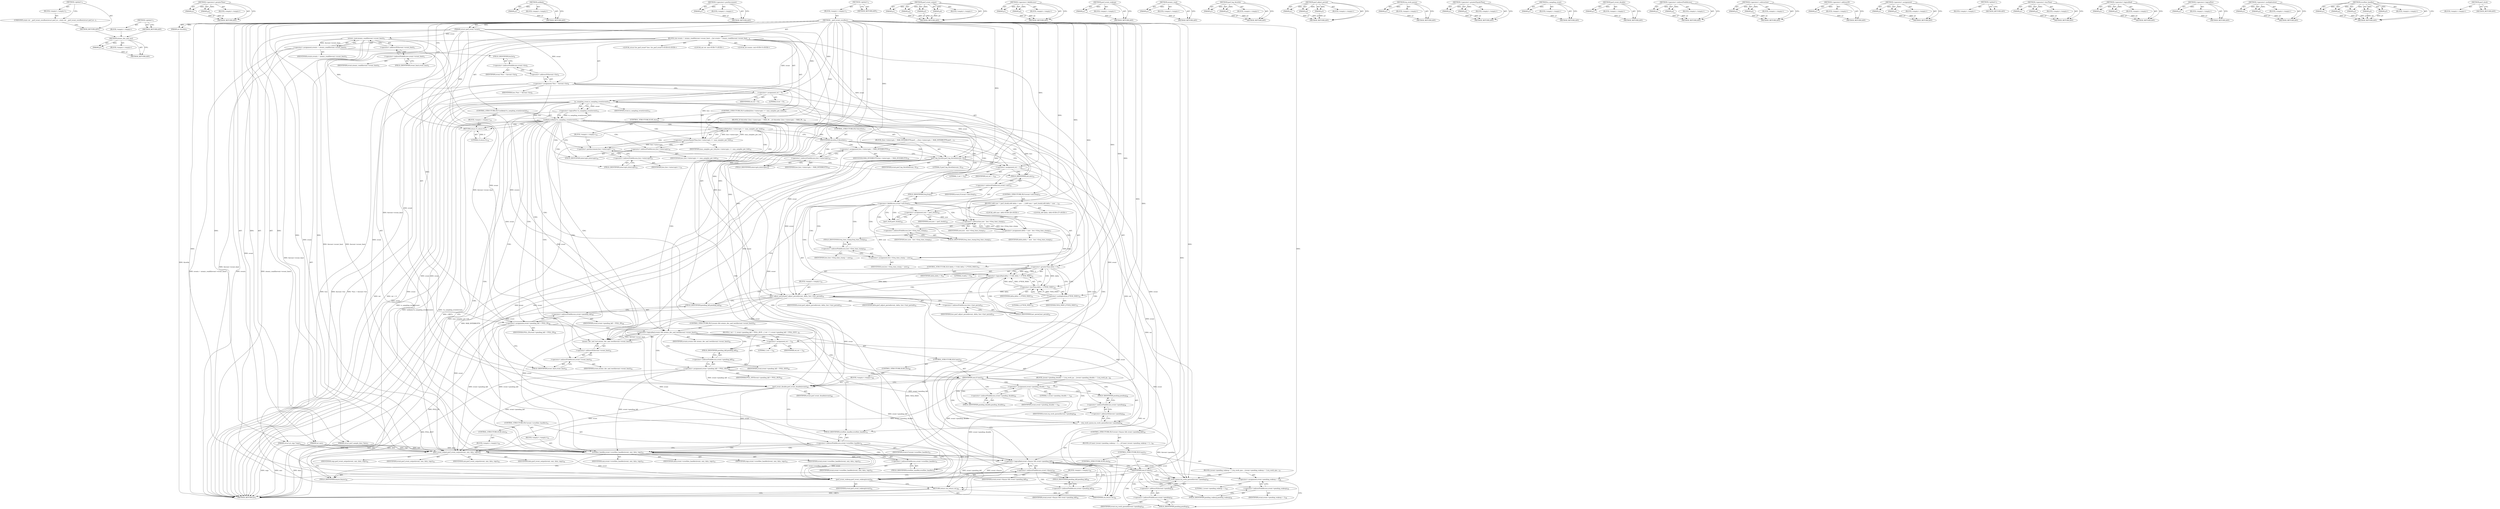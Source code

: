 digraph "&lt;global&gt;" {
vulnerable_310 [label=<(METHOD,atomic_dec_and_test)>];
vulnerable_311 [label=<(PARAM,p1)>];
vulnerable_312 [label=<(BLOCK,&lt;empty&gt;,&lt;empty&gt;)>];
vulnerable_313 [label=<(METHOD_RETURN,ANY)>];
vulnerable_289 [label=<(METHOD,&lt;operator&gt;.greaterThan)>];
vulnerable_290 [label=<(PARAM,p1)>];
vulnerable_291 [label=<(PARAM,p2)>];
vulnerable_292 [label=<(BLOCK,&lt;empty&gt;,&lt;empty&gt;)>];
vulnerable_293 [label=<(METHOD_RETURN,ANY)>];
vulnerable_245 [label=<(METHOD,unlikely)>];
vulnerable_246 [label=<(PARAM,p1)>];
vulnerable_247 [label=<(BLOCK,&lt;empty&gt;,&lt;empty&gt;)>];
vulnerable_248 [label=<(METHOD_RETURN,ANY)>];
vulnerable_267 [label=<(METHOD,&lt;operator&gt;.postIncrement)>];
vulnerable_268 [label=<(PARAM,p1)>];
vulnerable_269 [label=<(BLOCK,&lt;empty&gt;,&lt;empty&gt;)>];
vulnerable_270 [label=<(METHOD_RETURN,ANY)>];
vulnerable_6 [label=<(METHOD,&lt;global&gt;)<SUB>1</SUB>>];
vulnerable_7 [label=<(BLOCK,&lt;empty&gt;,&lt;empty&gt;)<SUB>1</SUB>>];
vulnerable_8 [label=<(METHOD,__perf_event_overflow)<SUB>1</SUB>>];
vulnerable_9 [label=<(PARAM,struct perf_event *event)<SUB>1</SUB>>];
vulnerable_10 [label=<(PARAM,int nmi)<SUB>1</SUB>>];
vulnerable_11 [label=<(PARAM,int throttle)<SUB>2</SUB>>];
vulnerable_12 [label=<(PARAM,struct perf_sample_data *data)<SUB>2</SUB>>];
vulnerable_13 [label=<(PARAM,struct pt_regs *regs)<SUB>3</SUB>>];
vulnerable_14 [label=<(BLOCK,{
	int events = atomic_read(&amp;event-&gt;event_limit...,{
	int events = atomic_read(&amp;event-&gt;event_limit...)<SUB>4</SUB>>];
vulnerable_15 [label="<(LOCAL,int events: int)<SUB>5</SUB>>"];
vulnerable_16 [label=<(&lt;operator&gt;.assignment,events = atomic_read(&amp;event-&gt;event_limit))<SUB>5</SUB>>];
vulnerable_17 [label=<(IDENTIFIER,events,events = atomic_read(&amp;event-&gt;event_limit))<SUB>5</SUB>>];
vulnerable_18 [label=<(atomic_read,atomic_read(&amp;event-&gt;event_limit))<SUB>5</SUB>>];
vulnerable_19 [label=<(&lt;operator&gt;.addressOf,&amp;event-&gt;event_limit)<SUB>5</SUB>>];
vulnerable_20 [label=<(&lt;operator&gt;.indirectFieldAccess,event-&gt;event_limit)<SUB>5</SUB>>];
vulnerable_21 [label=<(IDENTIFIER,event,atomic_read(&amp;event-&gt;event_limit))<SUB>5</SUB>>];
vulnerable_22 [label=<(FIELD_IDENTIFIER,event_limit,event_limit)<SUB>5</SUB>>];
vulnerable_23 [label="<(LOCAL,struct hw_perf_event* hwc: hw_perf_event*)<SUB>6</SUB>>"];
vulnerable_24 [label=<(&lt;operator&gt;.assignment,*hwc = &amp;event-&gt;hw)<SUB>6</SUB>>];
vulnerable_25 [label=<(IDENTIFIER,hwc,*hwc = &amp;event-&gt;hw)<SUB>6</SUB>>];
vulnerable_26 [label=<(&lt;operator&gt;.addressOf,&amp;event-&gt;hw)<SUB>6</SUB>>];
vulnerable_27 [label=<(&lt;operator&gt;.indirectFieldAccess,event-&gt;hw)<SUB>6</SUB>>];
vulnerable_28 [label=<(IDENTIFIER,event,*hwc = &amp;event-&gt;hw)<SUB>6</SUB>>];
vulnerable_29 [label=<(FIELD_IDENTIFIER,hw,hw)<SUB>6</SUB>>];
vulnerable_30 [label="<(LOCAL,int ret: int)<SUB>7</SUB>>"];
vulnerable_31 [label=<(&lt;operator&gt;.assignment,ret = 0)<SUB>7</SUB>>];
vulnerable_32 [label=<(IDENTIFIER,ret,ret = 0)<SUB>7</SUB>>];
vulnerable_33 [label=<(LITERAL,0,ret = 0)<SUB>7</SUB>>];
vulnerable_34 [label=<(CONTROL_STRUCTURE,IF,if (unlikely(!is_sampling_event(event))))<SUB>13</SUB>>];
vulnerable_35 [label=<(unlikely,unlikely(!is_sampling_event(event)))<SUB>13</SUB>>];
vulnerable_36 [label=<(&lt;operator&gt;.logicalNot,!is_sampling_event(event))<SUB>13</SUB>>];
vulnerable_37 [label=<(is_sampling_event,is_sampling_event(event))<SUB>13</SUB>>];
vulnerable_38 [label=<(IDENTIFIER,event,is_sampling_event(event))<SUB>13</SUB>>];
vulnerable_39 [label=<(BLOCK,&lt;empty&gt;,&lt;empty&gt;)<SUB>14</SUB>>];
vulnerable_40 [label=<(RETURN,return 0;,return 0;)<SUB>14</SUB>>];
vulnerable_41 [label=<(LITERAL,0,return 0;)<SUB>14</SUB>>];
vulnerable_42 [label=<(CONTROL_STRUCTURE,IF,if (unlikely(hwc-&gt;interrupts &gt;= max_samples_per_tick)))<SUB>16</SUB>>];
vulnerable_43 [label=<(unlikely,unlikely(hwc-&gt;interrupts &gt;= max_samples_per_tick))<SUB>16</SUB>>];
vulnerable_44 [label=<(&lt;operator&gt;.greaterEqualsThan,hwc-&gt;interrupts &gt;= max_samples_per_tick)<SUB>16</SUB>>];
vulnerable_45 [label=<(&lt;operator&gt;.indirectFieldAccess,hwc-&gt;interrupts)<SUB>16</SUB>>];
vulnerable_46 [label=<(IDENTIFIER,hwc,hwc-&gt;interrupts &gt;= max_samples_per_tick)<SUB>16</SUB>>];
vulnerable_47 [label=<(FIELD_IDENTIFIER,interrupts,interrupts)<SUB>16</SUB>>];
vulnerable_48 [label=<(IDENTIFIER,max_samples_per_tick,hwc-&gt;interrupts &gt;= max_samples_per_tick)<SUB>16</SUB>>];
vulnerable_49 [label=<(BLOCK,{
		if (throttle) {
			hwc-&gt;interrupts = MAX_IN...,{
		if (throttle) {
			hwc-&gt;interrupts = MAX_IN...)<SUB>16</SUB>>];
vulnerable_50 [label=<(CONTROL_STRUCTURE,IF,if (throttle))<SUB>17</SUB>>];
vulnerable_51 [label=<(IDENTIFIER,throttle,if (throttle))<SUB>17</SUB>>];
vulnerable_52 [label=<(BLOCK,{
			hwc-&gt;interrupts = MAX_INTERRUPTS;
			perf_...,{
			hwc-&gt;interrupts = MAX_INTERRUPTS;
			perf_...)<SUB>17</SUB>>];
vulnerable_53 [label=<(&lt;operator&gt;.assignment,hwc-&gt;interrupts = MAX_INTERRUPTS)<SUB>18</SUB>>];
vulnerable_54 [label=<(&lt;operator&gt;.indirectFieldAccess,hwc-&gt;interrupts)<SUB>18</SUB>>];
vulnerable_55 [label=<(IDENTIFIER,hwc,hwc-&gt;interrupts = MAX_INTERRUPTS)<SUB>18</SUB>>];
vulnerable_56 [label=<(FIELD_IDENTIFIER,interrupts,interrupts)<SUB>18</SUB>>];
vulnerable_57 [label=<(IDENTIFIER,MAX_INTERRUPTS,hwc-&gt;interrupts = MAX_INTERRUPTS)<SUB>18</SUB>>];
vulnerable_58 [label=<(perf_log_throttle,perf_log_throttle(event, 0))<SUB>19</SUB>>];
vulnerable_59 [label=<(IDENTIFIER,event,perf_log_throttle(event, 0))<SUB>19</SUB>>];
vulnerable_60 [label=<(LITERAL,0,perf_log_throttle(event, 0))<SUB>19</SUB>>];
vulnerable_61 [label=<(&lt;operator&gt;.assignment,ret = 1)<SUB>20</SUB>>];
vulnerable_62 [label=<(IDENTIFIER,ret,ret = 1)<SUB>20</SUB>>];
vulnerable_63 [label=<(LITERAL,1,ret = 1)<SUB>20</SUB>>];
vulnerable_64 [label=<(CONTROL_STRUCTURE,ELSE,else)<SUB>23</SUB>>];
vulnerable_65 [label=<(BLOCK,&lt;empty&gt;,&lt;empty&gt;)<SUB>23</SUB>>];
vulnerable_66 [label=<(&lt;operator&gt;.postIncrement,hwc-&gt;interrupts++)<SUB>23</SUB>>];
vulnerable_67 [label=<(&lt;operator&gt;.indirectFieldAccess,hwc-&gt;interrupts)<SUB>23</SUB>>];
vulnerable_68 [label=<(IDENTIFIER,hwc,hwc-&gt;interrupts++)<SUB>23</SUB>>];
vulnerable_69 [label=<(FIELD_IDENTIFIER,interrupts,interrupts)<SUB>23</SUB>>];
vulnerable_70 [label=<(CONTROL_STRUCTURE,IF,if (event-&gt;attr.freq))<SUB>25</SUB>>];
vulnerable_71 [label=<(&lt;operator&gt;.fieldAccess,event-&gt;attr.freq)<SUB>25</SUB>>];
vulnerable_72 [label=<(&lt;operator&gt;.indirectFieldAccess,event-&gt;attr)<SUB>25</SUB>>];
vulnerable_73 [label=<(IDENTIFIER,event,if (event-&gt;attr.freq))<SUB>25</SUB>>];
vulnerable_74 [label=<(FIELD_IDENTIFIER,attr,attr)<SUB>25</SUB>>];
vulnerable_75 [label=<(FIELD_IDENTIFIER,freq,freq)<SUB>25</SUB>>];
vulnerable_76 [label=<(BLOCK,{
		u64 now = perf_clock();
		s64 delta = now -...,{
		u64 now = perf_clock();
		s64 delta = now -...)<SUB>25</SUB>>];
vulnerable_77 [label="<(LOCAL,u64 now: u64)<SUB>26</SUB>>"];
vulnerable_78 [label=<(&lt;operator&gt;.assignment,now = perf_clock())<SUB>26</SUB>>];
vulnerable_79 [label=<(IDENTIFIER,now,now = perf_clock())<SUB>26</SUB>>];
vulnerable_80 [label=<(perf_clock,perf_clock())<SUB>26</SUB>>];
vulnerable_81 [label="<(LOCAL,s64 delta: s64)<SUB>27</SUB>>"];
vulnerable_82 [label=<(&lt;operator&gt;.assignment,delta = now - hwc-&gt;freq_time_stamp)<SUB>27</SUB>>];
vulnerable_83 [label=<(IDENTIFIER,delta,delta = now - hwc-&gt;freq_time_stamp)<SUB>27</SUB>>];
vulnerable_84 [label=<(&lt;operator&gt;.subtraction,now - hwc-&gt;freq_time_stamp)<SUB>27</SUB>>];
vulnerable_85 [label=<(IDENTIFIER,now,now - hwc-&gt;freq_time_stamp)<SUB>27</SUB>>];
vulnerable_86 [label=<(&lt;operator&gt;.indirectFieldAccess,hwc-&gt;freq_time_stamp)<SUB>27</SUB>>];
vulnerable_87 [label=<(IDENTIFIER,hwc,now - hwc-&gt;freq_time_stamp)<SUB>27</SUB>>];
vulnerable_88 [label=<(FIELD_IDENTIFIER,freq_time_stamp,freq_time_stamp)<SUB>27</SUB>>];
vulnerable_89 [label=<(&lt;operator&gt;.assignment,hwc-&gt;freq_time_stamp = now)<SUB>29</SUB>>];
vulnerable_90 [label=<(&lt;operator&gt;.indirectFieldAccess,hwc-&gt;freq_time_stamp)<SUB>29</SUB>>];
vulnerable_91 [label=<(IDENTIFIER,hwc,hwc-&gt;freq_time_stamp = now)<SUB>29</SUB>>];
vulnerable_92 [label=<(FIELD_IDENTIFIER,freq_time_stamp,freq_time_stamp)<SUB>29</SUB>>];
vulnerable_93 [label=<(IDENTIFIER,now,hwc-&gt;freq_time_stamp = now)<SUB>29</SUB>>];
vulnerable_94 [label=<(CONTROL_STRUCTURE,IF,if (delta &gt; 0 &amp;&amp; delta &lt; 2*TICK_NSEC))<SUB>31</SUB>>];
vulnerable_95 [label=<(&lt;operator&gt;.logicalAnd,delta &gt; 0 &amp;&amp; delta &lt; 2*TICK_NSEC)<SUB>31</SUB>>];
vulnerable_96 [label=<(&lt;operator&gt;.greaterThan,delta &gt; 0)<SUB>31</SUB>>];
vulnerable_97 [label=<(IDENTIFIER,delta,delta &gt; 0)<SUB>31</SUB>>];
vulnerable_98 [label=<(LITERAL,0,delta &gt; 0)<SUB>31</SUB>>];
vulnerable_99 [label=<(&lt;operator&gt;.lessThan,delta &lt; 2*TICK_NSEC)<SUB>31</SUB>>];
vulnerable_100 [label=<(IDENTIFIER,delta,delta &lt; 2*TICK_NSEC)<SUB>31</SUB>>];
vulnerable_101 [label=<(&lt;operator&gt;.multiplication,2*TICK_NSEC)<SUB>31</SUB>>];
vulnerable_102 [label=<(LITERAL,2,2*TICK_NSEC)<SUB>31</SUB>>];
vulnerable_103 [label=<(IDENTIFIER,TICK_NSEC,2*TICK_NSEC)<SUB>31</SUB>>];
vulnerable_104 [label=<(BLOCK,&lt;empty&gt;,&lt;empty&gt;)<SUB>32</SUB>>];
vulnerable_105 [label=<(perf_adjust_period,perf_adjust_period(event, delta, hwc-&gt;last_period))<SUB>32</SUB>>];
vulnerable_106 [label=<(IDENTIFIER,event,perf_adjust_period(event, delta, hwc-&gt;last_period))<SUB>32</SUB>>];
vulnerable_107 [label=<(IDENTIFIER,delta,perf_adjust_period(event, delta, hwc-&gt;last_period))<SUB>32</SUB>>];
vulnerable_108 [label=<(&lt;operator&gt;.indirectFieldAccess,hwc-&gt;last_period)<SUB>32</SUB>>];
vulnerable_109 [label=<(IDENTIFIER,hwc,perf_adjust_period(event, delta, hwc-&gt;last_period))<SUB>32</SUB>>];
vulnerable_110 [label=<(FIELD_IDENTIFIER,last_period,last_period)<SUB>32</SUB>>];
vulnerable_111 [label=<(&lt;operator&gt;.assignment,event-&gt;pending_kill = POLL_IN)<SUB>40</SUB>>];
vulnerable_112 [label=<(&lt;operator&gt;.indirectFieldAccess,event-&gt;pending_kill)<SUB>40</SUB>>];
vulnerable_113 [label=<(IDENTIFIER,event,event-&gt;pending_kill = POLL_IN)<SUB>40</SUB>>];
vulnerable_114 [label=<(FIELD_IDENTIFIER,pending_kill,pending_kill)<SUB>40</SUB>>];
vulnerable_115 [label=<(IDENTIFIER,POLL_IN,event-&gt;pending_kill = POLL_IN)<SUB>40</SUB>>];
vulnerable_116 [label=<(CONTROL_STRUCTURE,IF,if (events &amp;&amp; atomic_dec_and_test(&amp;event-&gt;event_limit)))<SUB>41</SUB>>];
vulnerable_117 [label=<(&lt;operator&gt;.logicalAnd,events &amp;&amp; atomic_dec_and_test(&amp;event-&gt;event_limit))<SUB>41</SUB>>];
vulnerable_118 [label=<(IDENTIFIER,events,events &amp;&amp; atomic_dec_and_test(&amp;event-&gt;event_limit))<SUB>41</SUB>>];
vulnerable_119 [label=<(atomic_dec_and_test,atomic_dec_and_test(&amp;event-&gt;event_limit))<SUB>41</SUB>>];
vulnerable_120 [label=<(&lt;operator&gt;.addressOf,&amp;event-&gt;event_limit)<SUB>41</SUB>>];
vulnerable_121 [label=<(&lt;operator&gt;.indirectFieldAccess,event-&gt;event_limit)<SUB>41</SUB>>];
vulnerable_122 [label=<(IDENTIFIER,event,atomic_dec_and_test(&amp;event-&gt;event_limit))<SUB>41</SUB>>];
vulnerable_123 [label=<(FIELD_IDENTIFIER,event_limit,event_limit)<SUB>41</SUB>>];
vulnerable_124 [label=<(BLOCK,{
 		ret = 1;
 		event-&gt;pending_kill = POLL_HUP...,{
 		ret = 1;
 		event-&gt;pending_kill = POLL_HUP...)<SUB>41</SUB>>];
vulnerable_125 [label=<(&lt;operator&gt;.assignment,ret = 1)<SUB>42</SUB>>];
vulnerable_126 [label=<(IDENTIFIER,ret,ret = 1)<SUB>42</SUB>>];
vulnerable_127 [label=<(LITERAL,1,ret = 1)<SUB>42</SUB>>];
vulnerable_128 [label=<(&lt;operator&gt;.assignment,event-&gt;pending_kill = POLL_HUP)<SUB>43</SUB>>];
vulnerable_129 [label=<(&lt;operator&gt;.indirectFieldAccess,event-&gt;pending_kill)<SUB>43</SUB>>];
vulnerable_130 [label=<(IDENTIFIER,event,event-&gt;pending_kill = POLL_HUP)<SUB>43</SUB>>];
vulnerable_131 [label=<(FIELD_IDENTIFIER,pending_kill,pending_kill)<SUB>43</SUB>>];
vulnerable_132 [label=<(IDENTIFIER,POLL_HUP,event-&gt;pending_kill = POLL_HUP)<SUB>43</SUB>>];
vulnerable_133 [label=<(CONTROL_STRUCTURE,IF,if (nmi))<SUB>44</SUB>>];
vulnerable_134 [label=<(IDENTIFIER,nmi,if (nmi))<SUB>44</SUB>>];
vulnerable_135 [label=<(BLOCK,{
			event-&gt;pending_disable = 1;
			irq_work_qu...,{
			event-&gt;pending_disable = 1;
			irq_work_qu...)<SUB>44</SUB>>];
vulnerable_136 [label=<(&lt;operator&gt;.assignment,event-&gt;pending_disable = 1)<SUB>45</SUB>>];
vulnerable_137 [label=<(&lt;operator&gt;.indirectFieldAccess,event-&gt;pending_disable)<SUB>45</SUB>>];
vulnerable_138 [label=<(IDENTIFIER,event,event-&gt;pending_disable = 1)<SUB>45</SUB>>];
vulnerable_139 [label=<(FIELD_IDENTIFIER,pending_disable,pending_disable)<SUB>45</SUB>>];
vulnerable_140 [label=<(LITERAL,1,event-&gt;pending_disable = 1)<SUB>45</SUB>>];
vulnerable_141 [label=<(irq_work_queue,irq_work_queue(&amp;event-&gt;pending))<SUB>46</SUB>>];
vulnerable_142 [label=<(&lt;operator&gt;.addressOf,&amp;event-&gt;pending)<SUB>46</SUB>>];
vulnerable_143 [label=<(&lt;operator&gt;.indirectFieldAccess,event-&gt;pending)<SUB>46</SUB>>];
vulnerable_144 [label=<(IDENTIFIER,event,irq_work_queue(&amp;event-&gt;pending))<SUB>46</SUB>>];
vulnerable_145 [label=<(FIELD_IDENTIFIER,pending,pending)<SUB>46</SUB>>];
vulnerable_146 [label=<(CONTROL_STRUCTURE,ELSE,else)<SUB>48</SUB>>];
vulnerable_147 [label=<(BLOCK,&lt;empty&gt;,&lt;empty&gt;)<SUB>48</SUB>>];
vulnerable_148 [label=<(perf_event_disable,perf_event_disable(event))<SUB>48</SUB>>];
vulnerable_149 [label=<(IDENTIFIER,event,perf_event_disable(event))<SUB>48</SUB>>];
vulnerable_150 [label=<(CONTROL_STRUCTURE,IF,if (event-&gt;overflow_handler))<SUB>51</SUB>>];
vulnerable_151 [label=<(&lt;operator&gt;.indirectFieldAccess,event-&gt;overflow_handler)<SUB>51</SUB>>];
vulnerable_152 [label=<(IDENTIFIER,event,if (event-&gt;overflow_handler))<SUB>51</SUB>>];
vulnerable_153 [label=<(FIELD_IDENTIFIER,overflow_handler,overflow_handler)<SUB>51</SUB>>];
vulnerable_154 [label=<(BLOCK,&lt;empty&gt;,&lt;empty&gt;)<SUB>52</SUB>>];
vulnerable_155 [label=<(overflow_handler,event-&gt;overflow_handler(event, nmi, data, regs))<SUB>52</SUB>>];
vulnerable_156 [label=<(&lt;operator&gt;.indirectFieldAccess,event-&gt;overflow_handler)<SUB>52</SUB>>];
vulnerable_157 [label=<(IDENTIFIER,event,event-&gt;overflow_handler(event, nmi, data, regs))<SUB>52</SUB>>];
vulnerable_158 [label=<(FIELD_IDENTIFIER,overflow_handler,overflow_handler)<SUB>52</SUB>>];
vulnerable_159 [label=<(IDENTIFIER,event,event-&gt;overflow_handler(event, nmi, data, regs))<SUB>52</SUB>>];
vulnerable_160 [label=<(IDENTIFIER,nmi,event-&gt;overflow_handler(event, nmi, data, regs))<SUB>52</SUB>>];
vulnerable_161 [label=<(IDENTIFIER,data,event-&gt;overflow_handler(event, nmi, data, regs))<SUB>52</SUB>>];
vulnerable_162 [label=<(IDENTIFIER,regs,event-&gt;overflow_handler(event, nmi, data, regs))<SUB>52</SUB>>];
vulnerable_163 [label=<(CONTROL_STRUCTURE,ELSE,else)<SUB>54</SUB>>];
vulnerable_164 [label=<(BLOCK,&lt;empty&gt;,&lt;empty&gt;)<SUB>54</SUB>>];
vulnerable_165 [label=<(perf_event_output,perf_event_output(event, nmi, data, regs))<SUB>54</SUB>>];
vulnerable_166 [label=<(IDENTIFIER,event,perf_event_output(event, nmi, data, regs))<SUB>54</SUB>>];
vulnerable_167 [label=<(IDENTIFIER,nmi,perf_event_output(event, nmi, data, regs))<SUB>54</SUB>>];
vulnerable_168 [label=<(IDENTIFIER,data,perf_event_output(event, nmi, data, regs))<SUB>54</SUB>>];
vulnerable_169 [label=<(IDENTIFIER,regs,perf_event_output(event, nmi, data, regs))<SUB>54</SUB>>];
vulnerable_170 [label=<(CONTROL_STRUCTURE,IF,if (event-&gt;fasync &amp;&amp; event-&gt;pending_kill))<SUB>56</SUB>>];
vulnerable_171 [label=<(&lt;operator&gt;.logicalAnd,event-&gt;fasync &amp;&amp; event-&gt;pending_kill)<SUB>56</SUB>>];
vulnerable_172 [label=<(&lt;operator&gt;.indirectFieldAccess,event-&gt;fasync)<SUB>56</SUB>>];
vulnerable_173 [label=<(IDENTIFIER,event,event-&gt;fasync &amp;&amp; event-&gt;pending_kill)<SUB>56</SUB>>];
vulnerable_174 [label=<(FIELD_IDENTIFIER,fasync,fasync)<SUB>56</SUB>>];
vulnerable_175 [label=<(&lt;operator&gt;.indirectFieldAccess,event-&gt;pending_kill)<SUB>56</SUB>>];
vulnerable_176 [label=<(IDENTIFIER,event,event-&gt;fasync &amp;&amp; event-&gt;pending_kill)<SUB>56</SUB>>];
vulnerable_177 [label=<(FIELD_IDENTIFIER,pending_kill,pending_kill)<SUB>56</SUB>>];
vulnerable_178 [label=<(BLOCK,{
		if (nmi) {
			event-&gt;pending_wakeup = 1;
		...,{
		if (nmi) {
			event-&gt;pending_wakeup = 1;
		...)<SUB>56</SUB>>];
vulnerable_179 [label=<(CONTROL_STRUCTURE,IF,if (nmi))<SUB>57</SUB>>];
vulnerable_180 [label=<(IDENTIFIER,nmi,if (nmi))<SUB>57</SUB>>];
vulnerable_181 [label=<(BLOCK,{
			event-&gt;pending_wakeup = 1;
			irq_work_que...,{
			event-&gt;pending_wakeup = 1;
			irq_work_que...)<SUB>57</SUB>>];
vulnerable_182 [label=<(&lt;operator&gt;.assignment,event-&gt;pending_wakeup = 1)<SUB>58</SUB>>];
vulnerable_183 [label=<(&lt;operator&gt;.indirectFieldAccess,event-&gt;pending_wakeup)<SUB>58</SUB>>];
vulnerable_184 [label=<(IDENTIFIER,event,event-&gt;pending_wakeup = 1)<SUB>58</SUB>>];
vulnerable_185 [label=<(FIELD_IDENTIFIER,pending_wakeup,pending_wakeup)<SUB>58</SUB>>];
vulnerable_186 [label=<(LITERAL,1,event-&gt;pending_wakeup = 1)<SUB>58</SUB>>];
vulnerable_187 [label=<(irq_work_queue,irq_work_queue(&amp;event-&gt;pending))<SUB>59</SUB>>];
vulnerable_188 [label=<(&lt;operator&gt;.addressOf,&amp;event-&gt;pending)<SUB>59</SUB>>];
vulnerable_189 [label=<(&lt;operator&gt;.indirectFieldAccess,event-&gt;pending)<SUB>59</SUB>>];
vulnerable_190 [label=<(IDENTIFIER,event,irq_work_queue(&amp;event-&gt;pending))<SUB>59</SUB>>];
vulnerable_191 [label=<(FIELD_IDENTIFIER,pending,pending)<SUB>59</SUB>>];
vulnerable_192 [label=<(CONTROL_STRUCTURE,ELSE,else)<SUB>61</SUB>>];
vulnerable_193 [label=<(BLOCK,&lt;empty&gt;,&lt;empty&gt;)<SUB>61</SUB>>];
vulnerable_194 [label=<(perf_event_wakeup,perf_event_wakeup(event))<SUB>61</SUB>>];
vulnerable_195 [label=<(IDENTIFIER,event,perf_event_wakeup(event))<SUB>61</SUB>>];
vulnerable_196 [label=<(RETURN,return ret;,return ret;)<SUB>64</SUB>>];
vulnerable_197 [label=<(IDENTIFIER,ret,return ret;)<SUB>64</SUB>>];
vulnerable_198 [label=<(METHOD_RETURN,int)<SUB>1</SUB>>];
vulnerable_200 [label=<(METHOD_RETURN,ANY)<SUB>1</SUB>>];
vulnerable_330 [label=<(METHOD,perf_event_output)>];
vulnerable_331 [label=<(PARAM,p1)>];
vulnerable_332 [label=<(PARAM,p2)>];
vulnerable_333 [label=<(PARAM,p3)>];
vulnerable_334 [label=<(PARAM,p4)>];
vulnerable_335 [label=<(BLOCK,&lt;empty&gt;,&lt;empty&gt;)>];
vulnerable_336 [label=<(METHOD_RETURN,ANY)>];
vulnerable_271 [label=<(METHOD,&lt;operator&gt;.fieldAccess)>];
vulnerable_272 [label=<(PARAM,p1)>];
vulnerable_273 [label=<(PARAM,p2)>];
vulnerable_274 [label=<(BLOCK,&lt;empty&gt;,&lt;empty&gt;)>];
vulnerable_275 [label=<(METHOD_RETURN,ANY)>];
vulnerable_337 [label=<(METHOD,perf_event_wakeup)>];
vulnerable_338 [label=<(PARAM,p1)>];
vulnerable_339 [label=<(BLOCK,&lt;empty&gt;,&lt;empty&gt;)>];
vulnerable_340 [label=<(METHOD_RETURN,ANY)>];
vulnerable_232 [label=<(METHOD,atomic_read)>];
vulnerable_233 [label=<(PARAM,p1)>];
vulnerable_234 [label=<(BLOCK,&lt;empty&gt;,&lt;empty&gt;)>];
vulnerable_235 [label=<(METHOD_RETURN,ANY)>];
vulnerable_262 [label=<(METHOD,perf_log_throttle)>];
vulnerable_263 [label=<(PARAM,p1)>];
vulnerable_264 [label=<(PARAM,p2)>];
vulnerable_265 [label=<(BLOCK,&lt;empty&gt;,&lt;empty&gt;)>];
vulnerable_266 [label=<(METHOD_RETURN,ANY)>];
vulnerable_304 [label=<(METHOD,perf_adjust_period)>];
vulnerable_305 [label=<(PARAM,p1)>];
vulnerable_306 [label=<(PARAM,p2)>];
vulnerable_307 [label=<(PARAM,p3)>];
vulnerable_308 [label=<(BLOCK,&lt;empty&gt;,&lt;empty&gt;)>];
vulnerable_309 [label=<(METHOD_RETURN,ANY)>];
vulnerable_314 [label=<(METHOD,irq_work_queue)>];
vulnerable_315 [label=<(PARAM,p1)>];
vulnerable_316 [label=<(BLOCK,&lt;empty&gt;,&lt;empty&gt;)>];
vulnerable_317 [label=<(METHOD_RETURN,ANY)>];
vulnerable_257 [label=<(METHOD,&lt;operator&gt;.greaterEqualsThan)>];
vulnerable_258 [label=<(PARAM,p1)>];
vulnerable_259 [label=<(PARAM,p2)>];
vulnerable_260 [label=<(BLOCK,&lt;empty&gt;,&lt;empty&gt;)>];
vulnerable_261 [label=<(METHOD_RETURN,ANY)>];
vulnerable_253 [label=<(METHOD,is_sampling_event)>];
vulnerable_254 [label=<(PARAM,p1)>];
vulnerable_255 [label=<(BLOCK,&lt;empty&gt;,&lt;empty&gt;)>];
vulnerable_256 [label=<(METHOD_RETURN,ANY)>];
vulnerable_318 [label=<(METHOD,perf_event_disable)>];
vulnerable_319 [label=<(PARAM,p1)>];
vulnerable_320 [label=<(BLOCK,&lt;empty&gt;,&lt;empty&gt;)>];
vulnerable_321 [label=<(METHOD_RETURN,ANY)>];
vulnerable_240 [label=<(METHOD,&lt;operator&gt;.indirectFieldAccess)>];
vulnerable_241 [label=<(PARAM,p1)>];
vulnerable_242 [label=<(PARAM,p2)>];
vulnerable_243 [label=<(BLOCK,&lt;empty&gt;,&lt;empty&gt;)>];
vulnerable_244 [label=<(METHOD_RETURN,ANY)>];
vulnerable_279 [label=<(METHOD,&lt;operator&gt;.subtraction)>];
vulnerable_280 [label=<(PARAM,p1)>];
vulnerable_281 [label=<(PARAM,p2)>];
vulnerable_282 [label=<(BLOCK,&lt;empty&gt;,&lt;empty&gt;)>];
vulnerable_283 [label=<(METHOD_RETURN,ANY)>];
vulnerable_236 [label=<(METHOD,&lt;operator&gt;.addressOf)>];
vulnerable_237 [label=<(PARAM,p1)>];
vulnerable_238 [label=<(BLOCK,&lt;empty&gt;,&lt;empty&gt;)>];
vulnerable_239 [label=<(METHOD_RETURN,ANY)>];
vulnerable_227 [label=<(METHOD,&lt;operator&gt;.assignment)>];
vulnerable_228 [label=<(PARAM,p1)>];
vulnerable_229 [label=<(PARAM,p2)>];
vulnerable_230 [label=<(BLOCK,&lt;empty&gt;,&lt;empty&gt;)>];
vulnerable_231 [label=<(METHOD_RETURN,ANY)>];
vulnerable_221 [label=<(METHOD,&lt;global&gt;)<SUB>1</SUB>>];
vulnerable_222 [label=<(BLOCK,&lt;empty&gt;,&lt;empty&gt;)>];
vulnerable_223 [label=<(METHOD_RETURN,ANY)>];
vulnerable_294 [label=<(METHOD,&lt;operator&gt;.lessThan)>];
vulnerable_295 [label=<(PARAM,p1)>];
vulnerable_296 [label=<(PARAM,p2)>];
vulnerable_297 [label=<(BLOCK,&lt;empty&gt;,&lt;empty&gt;)>];
vulnerable_298 [label=<(METHOD_RETURN,ANY)>];
vulnerable_284 [label=<(METHOD,&lt;operator&gt;.logicalAnd)>];
vulnerable_285 [label=<(PARAM,p1)>];
vulnerable_286 [label=<(PARAM,p2)>];
vulnerable_287 [label=<(BLOCK,&lt;empty&gt;,&lt;empty&gt;)>];
vulnerable_288 [label=<(METHOD_RETURN,ANY)>];
vulnerable_249 [label=<(METHOD,&lt;operator&gt;.logicalNot)>];
vulnerable_250 [label=<(PARAM,p1)>];
vulnerable_251 [label=<(BLOCK,&lt;empty&gt;,&lt;empty&gt;)>];
vulnerable_252 [label=<(METHOD_RETURN,ANY)>];
vulnerable_299 [label=<(METHOD,&lt;operator&gt;.multiplication)>];
vulnerable_300 [label=<(PARAM,p1)>];
vulnerable_301 [label=<(PARAM,p2)>];
vulnerable_302 [label=<(BLOCK,&lt;empty&gt;,&lt;empty&gt;)>];
vulnerable_303 [label=<(METHOD_RETURN,ANY)>];
vulnerable_322 [label=<(METHOD,overflow_handler)>];
vulnerable_323 [label=<(PARAM,p1)>];
vulnerable_324 [label=<(PARAM,p2)>];
vulnerable_325 [label=<(PARAM,p3)>];
vulnerable_326 [label=<(PARAM,p4)>];
vulnerable_327 [label=<(PARAM,p5)>];
vulnerable_328 [label=<(BLOCK,&lt;empty&gt;,&lt;empty&gt;)>];
vulnerable_329 [label=<(METHOD_RETURN,ANY)>];
vulnerable_276 [label=<(METHOD,perf_clock)>];
vulnerable_277 [label=<(BLOCK,&lt;empty&gt;,&lt;empty&gt;)>];
vulnerable_278 [label=<(METHOD_RETURN,ANY)>];
fixed_6 [label=<(METHOD,&lt;global&gt;)<SUB>1</SUB>>];
fixed_7 [label=<(BLOCK,&lt;empty&gt;,&lt;empty&gt;)<SUB>1</SUB>>];
fixed_8 [label=<(UNKNOWN,static int __perf_event_overflow(struct perf_ev...,static int __perf_event_overflow(struct perf_ev...)<SUB>1</SUB>>];
fixed_9 [label=<(METHOD_RETURN,ANY)<SUB>1</SUB>>];
fixed_14 [label=<(METHOD,&lt;global&gt;)<SUB>1</SUB>>];
fixed_15 [label=<(BLOCK,&lt;empty&gt;,&lt;empty&gt;)>];
fixed_16 [label=<(METHOD_RETURN,ANY)>];
vulnerable_310 -> vulnerable_311  [key=0, label="AST: "];
vulnerable_310 -> vulnerable_311  [key=1, label="DDG: "];
vulnerable_310 -> vulnerable_312  [key=0, label="AST: "];
vulnerable_310 -> vulnerable_313  [key=0, label="AST: "];
vulnerable_310 -> vulnerable_313  [key=1, label="CFG: "];
vulnerable_311 -> vulnerable_313  [key=0, label="DDG: p1"];
vulnerable_289 -> vulnerable_290  [key=0, label="AST: "];
vulnerable_289 -> vulnerable_290  [key=1, label="DDG: "];
vulnerable_289 -> vulnerable_292  [key=0, label="AST: "];
vulnerable_289 -> vulnerable_291  [key=0, label="AST: "];
vulnerable_289 -> vulnerable_291  [key=1, label="DDG: "];
vulnerable_289 -> vulnerable_293  [key=0, label="AST: "];
vulnerable_289 -> vulnerable_293  [key=1, label="CFG: "];
vulnerable_290 -> vulnerable_293  [key=0, label="DDG: p1"];
vulnerable_291 -> vulnerable_293  [key=0, label="DDG: p2"];
vulnerable_245 -> vulnerable_246  [key=0, label="AST: "];
vulnerable_245 -> vulnerable_246  [key=1, label="DDG: "];
vulnerable_245 -> vulnerable_247  [key=0, label="AST: "];
vulnerable_245 -> vulnerable_248  [key=0, label="AST: "];
vulnerable_245 -> vulnerable_248  [key=1, label="CFG: "];
vulnerable_246 -> vulnerable_248  [key=0, label="DDG: p1"];
vulnerable_267 -> vulnerable_268  [key=0, label="AST: "];
vulnerable_267 -> vulnerable_268  [key=1, label="DDG: "];
vulnerable_267 -> vulnerable_269  [key=0, label="AST: "];
vulnerable_267 -> vulnerable_270  [key=0, label="AST: "];
vulnerable_267 -> vulnerable_270  [key=1, label="CFG: "];
vulnerable_268 -> vulnerable_270  [key=0, label="DDG: p1"];
vulnerable_6 -> vulnerable_7  [key=0, label="AST: "];
vulnerable_6 -> vulnerable_200  [key=0, label="AST: "];
vulnerable_6 -> vulnerable_200  [key=1, label="CFG: "];
vulnerable_7 -> vulnerable_8  [key=0, label="AST: "];
vulnerable_8 -> vulnerable_9  [key=0, label="AST: "];
vulnerable_8 -> vulnerable_9  [key=1, label="DDG: "];
vulnerable_8 -> vulnerable_10  [key=0, label="AST: "];
vulnerable_8 -> vulnerable_10  [key=1, label="DDG: "];
vulnerable_8 -> vulnerable_11  [key=0, label="AST: "];
vulnerable_8 -> vulnerable_11  [key=1, label="DDG: "];
vulnerable_8 -> vulnerable_12  [key=0, label="AST: "];
vulnerable_8 -> vulnerable_12  [key=1, label="DDG: "];
vulnerable_8 -> vulnerable_13  [key=0, label="AST: "];
vulnerable_8 -> vulnerable_13  [key=1, label="DDG: "];
vulnerable_8 -> vulnerable_14  [key=0, label="AST: "];
vulnerable_8 -> vulnerable_198  [key=0, label="AST: "];
vulnerable_8 -> vulnerable_22  [key=0, label="CFG: "];
vulnerable_8 -> vulnerable_31  [key=0, label="DDG: "];
vulnerable_8 -> vulnerable_111  [key=0, label="DDG: "];
vulnerable_8 -> vulnerable_197  [key=0, label="DDG: "];
vulnerable_8 -> vulnerable_40  [key=0, label="DDG: "];
vulnerable_8 -> vulnerable_78  [key=0, label="DDG: "];
vulnerable_8 -> vulnerable_89  [key=0, label="DDG: "];
vulnerable_8 -> vulnerable_117  [key=0, label="DDG: "];
vulnerable_8 -> vulnerable_125  [key=0, label="DDG: "];
vulnerable_8 -> vulnerable_128  [key=0, label="DDG: "];
vulnerable_8 -> vulnerable_41  [key=0, label="DDG: "];
vulnerable_8 -> vulnerable_44  [key=0, label="DDG: "];
vulnerable_8 -> vulnerable_51  [key=0, label="DDG: "];
vulnerable_8 -> vulnerable_134  [key=0, label="DDG: "];
vulnerable_8 -> vulnerable_155  [key=0, label="DDG: "];
vulnerable_8 -> vulnerable_180  [key=0, label="DDG: "];
vulnerable_8 -> vulnerable_37  [key=0, label="DDG: "];
vulnerable_8 -> vulnerable_53  [key=0, label="DDG: "];
vulnerable_8 -> vulnerable_61  [key=0, label="DDG: "];
vulnerable_8 -> vulnerable_84  [key=0, label="DDG: "];
vulnerable_8 -> vulnerable_136  [key=0, label="DDG: "];
vulnerable_8 -> vulnerable_165  [key=0, label="DDG: "];
vulnerable_8 -> vulnerable_182  [key=0, label="DDG: "];
vulnerable_8 -> vulnerable_58  [key=0, label="DDG: "];
vulnerable_8 -> vulnerable_96  [key=0, label="DDG: "];
vulnerable_8 -> vulnerable_99  [key=0, label="DDG: "];
vulnerable_8 -> vulnerable_105  [key=0, label="DDG: "];
vulnerable_8 -> vulnerable_101  [key=0, label="DDG: "];
vulnerable_8 -> vulnerable_148  [key=0, label="DDG: "];
vulnerable_8 -> vulnerable_194  [key=0, label="DDG: "];
vulnerable_9 -> vulnerable_24  [key=0, label="DDG: event"];
vulnerable_9 -> vulnerable_18  [key=0, label="DDG: event"];
vulnerable_9 -> vulnerable_119  [key=0, label="DDG: event"];
vulnerable_9 -> vulnerable_155  [key=0, label="DDG: event"];
vulnerable_9 -> vulnerable_37  [key=0, label="DDG: event"];
vulnerable_9 -> vulnerable_165  [key=0, label="DDG: event"];
vulnerable_9 -> vulnerable_58  [key=0, label="DDG: event"];
vulnerable_9 -> vulnerable_105  [key=0, label="DDG: event"];
vulnerable_9 -> vulnerable_148  [key=0, label="DDG: event"];
vulnerable_9 -> vulnerable_194  [key=0, label="DDG: event"];
vulnerable_10 -> vulnerable_198  [key=0, label="DDG: nmi"];
vulnerable_10 -> vulnerable_155  [key=0, label="DDG: nmi"];
vulnerable_10 -> vulnerable_165  [key=0, label="DDG: nmi"];
vulnerable_11 -> vulnerable_198  [key=0, label="DDG: throttle"];
vulnerable_12 -> vulnerable_198  [key=0, label="DDG: data"];
vulnerable_12 -> vulnerable_155  [key=0, label="DDG: data"];
vulnerable_12 -> vulnerable_165  [key=0, label="DDG: data"];
vulnerable_13 -> vulnerable_198  [key=0, label="DDG: regs"];
vulnerable_13 -> vulnerable_155  [key=0, label="DDG: regs"];
vulnerable_13 -> vulnerable_165  [key=0, label="DDG: regs"];
vulnerable_14 -> vulnerable_15  [key=0, label="AST: "];
vulnerable_14 -> vulnerable_16  [key=0, label="AST: "];
vulnerable_14 -> vulnerable_23  [key=0, label="AST: "];
vulnerable_14 -> vulnerable_24  [key=0, label="AST: "];
vulnerable_14 -> vulnerable_30  [key=0, label="AST: "];
vulnerable_14 -> vulnerable_31  [key=0, label="AST: "];
vulnerable_14 -> vulnerable_34  [key=0, label="AST: "];
vulnerable_14 -> vulnerable_42  [key=0, label="AST: "];
vulnerable_14 -> vulnerable_70  [key=0, label="AST: "];
vulnerable_14 -> vulnerable_111  [key=0, label="AST: "];
vulnerable_14 -> vulnerable_116  [key=0, label="AST: "];
vulnerable_14 -> vulnerable_150  [key=0, label="AST: "];
vulnerable_14 -> vulnerable_170  [key=0, label="AST: "];
vulnerable_14 -> vulnerable_196  [key=0, label="AST: "];
vulnerable_16 -> vulnerable_17  [key=0, label="AST: "];
vulnerable_16 -> vulnerable_18  [key=0, label="AST: "];
vulnerable_16 -> vulnerable_29  [key=0, label="CFG: "];
vulnerable_16 -> vulnerable_198  [key=0, label="DDG: events"];
vulnerable_16 -> vulnerable_198  [key=1, label="DDG: atomic_read(&amp;event-&gt;event_limit)"];
vulnerable_16 -> vulnerable_198  [key=2, label="DDG: events = atomic_read(&amp;event-&gt;event_limit)"];
vulnerable_16 -> vulnerable_117  [key=0, label="DDG: events"];
vulnerable_18 -> vulnerable_19  [key=0, label="AST: "];
vulnerable_18 -> vulnerable_16  [key=0, label="CFG: "];
vulnerable_18 -> vulnerable_16  [key=1, label="DDG: &amp;event-&gt;event_limit"];
vulnerable_18 -> vulnerable_198  [key=0, label="DDG: &amp;event-&gt;event_limit"];
vulnerable_18 -> vulnerable_119  [key=0, label="DDG: &amp;event-&gt;event_limit"];
vulnerable_18 -> vulnerable_155  [key=0, label="DDG: &amp;event-&gt;event_limit"];
vulnerable_18 -> vulnerable_165  [key=0, label="DDG: &amp;event-&gt;event_limit"];
vulnerable_18 -> vulnerable_148  [key=0, label="DDG: &amp;event-&gt;event_limit"];
vulnerable_18 -> vulnerable_194  [key=0, label="DDG: &amp;event-&gt;event_limit"];
vulnerable_19 -> vulnerable_20  [key=0, label="AST: "];
vulnerable_19 -> vulnerable_18  [key=0, label="CFG: "];
vulnerable_20 -> vulnerable_21  [key=0, label="AST: "];
vulnerable_20 -> vulnerable_22  [key=0, label="AST: "];
vulnerable_20 -> vulnerable_19  [key=0, label="CFG: "];
vulnerable_22 -> vulnerable_20  [key=0, label="CFG: "];
vulnerable_24 -> vulnerable_25  [key=0, label="AST: "];
vulnerable_24 -> vulnerable_26  [key=0, label="AST: "];
vulnerable_24 -> vulnerable_31  [key=0, label="CFG: "];
vulnerable_24 -> vulnerable_198  [key=0, label="DDG: hwc"];
vulnerable_24 -> vulnerable_198  [key=1, label="DDG: &amp;event-&gt;hw"];
vulnerable_24 -> vulnerable_198  [key=2, label="DDG: *hwc = &amp;event-&gt;hw"];
vulnerable_24 -> vulnerable_44  [key=0, label="DDG: hwc"];
vulnerable_24 -> vulnerable_66  [key=0, label="DDG: hwc"];
vulnerable_24 -> vulnerable_84  [key=0, label="DDG: hwc"];
vulnerable_24 -> vulnerable_105  [key=0, label="DDG: hwc"];
vulnerable_26 -> vulnerable_27  [key=0, label="AST: "];
vulnerable_26 -> vulnerable_24  [key=0, label="CFG: "];
vulnerable_27 -> vulnerable_28  [key=0, label="AST: "];
vulnerable_27 -> vulnerable_29  [key=0, label="AST: "];
vulnerable_27 -> vulnerable_26  [key=0, label="CFG: "];
vulnerable_29 -> vulnerable_27  [key=0, label="CFG: "];
vulnerable_31 -> vulnerable_32  [key=0, label="AST: "];
vulnerable_31 -> vulnerable_33  [key=0, label="AST: "];
vulnerable_31 -> vulnerable_37  [key=0, label="CFG: "];
vulnerable_31 -> vulnerable_198  [key=0, label="DDG: ret"];
vulnerable_31 -> vulnerable_198  [key=1, label="DDG: ret = 0"];
vulnerable_31 -> vulnerable_197  [key=0, label="DDG: ret"];
vulnerable_34 -> vulnerable_35  [key=0, label="AST: "];
vulnerable_34 -> vulnerable_39  [key=0, label="AST: "];
vulnerable_35 -> vulnerable_36  [key=0, label="AST: "];
vulnerable_35 -> vulnerable_40  [key=0, label="CFG: "];
vulnerable_35 -> vulnerable_40  [key=1, label="CDG: "];
vulnerable_35 -> vulnerable_47  [key=0, label="CFG: "];
vulnerable_35 -> vulnerable_47  [key=1, label="CDG: "];
vulnerable_35 -> vulnerable_198  [key=0, label="DDG: !is_sampling_event(event)"];
vulnerable_35 -> vulnerable_198  [key=1, label="DDG: unlikely(!is_sampling_event(event))"];
vulnerable_35 -> vulnerable_75  [key=0, label="CDG: "];
vulnerable_35 -> vulnerable_114  [key=0, label="CDG: "];
vulnerable_35 -> vulnerable_196  [key=0, label="CDG: "];
vulnerable_35 -> vulnerable_151  [key=0, label="CDG: "];
vulnerable_35 -> vulnerable_74  [key=0, label="CDG: "];
vulnerable_35 -> vulnerable_153  [key=0, label="CDG: "];
vulnerable_35 -> vulnerable_112  [key=0, label="CDG: "];
vulnerable_35 -> vulnerable_44  [key=0, label="CDG: "];
vulnerable_35 -> vulnerable_43  [key=0, label="CDG: "];
vulnerable_35 -> vulnerable_174  [key=0, label="CDG: "];
vulnerable_35 -> vulnerable_111  [key=0, label="CDG: "];
vulnerable_35 -> vulnerable_171  [key=0, label="CDG: "];
vulnerable_35 -> vulnerable_72  [key=0, label="CDG: "];
vulnerable_35 -> vulnerable_45  [key=0, label="CDG: "];
vulnerable_35 -> vulnerable_71  [key=0, label="CDG: "];
vulnerable_35 -> vulnerable_117  [key=0, label="CDG: "];
vulnerable_35 -> vulnerable_172  [key=0, label="CDG: "];
vulnerable_35 -> vulnerable_120  [key=0, label="CDG: "];
vulnerable_35 -> vulnerable_119  [key=0, label="CDG: "];
vulnerable_35 -> vulnerable_121  [key=0, label="CDG: "];
vulnerable_35 -> vulnerable_123  [key=0, label="CDG: "];
vulnerable_36 -> vulnerable_37  [key=0, label="AST: "];
vulnerable_36 -> vulnerable_35  [key=0, label="CFG: "];
vulnerable_36 -> vulnerable_35  [key=1, label="DDG: is_sampling_event(event)"];
vulnerable_36 -> vulnerable_198  [key=0, label="DDG: is_sampling_event(event)"];
vulnerable_37 -> vulnerable_38  [key=0, label="AST: "];
vulnerable_37 -> vulnerable_36  [key=0, label="CFG: "];
vulnerable_37 -> vulnerable_36  [key=1, label="DDG: event"];
vulnerable_37 -> vulnerable_198  [key=0, label="DDG: event"];
vulnerable_37 -> vulnerable_119  [key=0, label="DDG: event"];
vulnerable_37 -> vulnerable_155  [key=0, label="DDG: event"];
vulnerable_37 -> vulnerable_165  [key=0, label="DDG: event"];
vulnerable_37 -> vulnerable_58  [key=0, label="DDG: event"];
vulnerable_37 -> vulnerable_105  [key=0, label="DDG: event"];
vulnerable_37 -> vulnerable_141  [key=0, label="DDG: event"];
vulnerable_37 -> vulnerable_187  [key=0, label="DDG: event"];
vulnerable_37 -> vulnerable_148  [key=0, label="DDG: event"];
vulnerable_37 -> vulnerable_194  [key=0, label="DDG: event"];
vulnerable_39 -> vulnerable_40  [key=0, label="AST: "];
vulnerable_40 -> vulnerable_41  [key=0, label="AST: "];
vulnerable_40 -> vulnerable_198  [key=0, label="CFG: "];
vulnerable_40 -> vulnerable_198  [key=1, label="DDG: &lt;RET&gt;"];
vulnerable_41 -> vulnerable_40  [key=0, label="DDG: 0"];
vulnerable_42 -> vulnerable_43  [key=0, label="AST: "];
vulnerable_42 -> vulnerable_49  [key=0, label="AST: "];
vulnerable_42 -> vulnerable_64  [key=0, label="AST: "];
vulnerable_43 -> vulnerable_44  [key=0, label="AST: "];
vulnerable_43 -> vulnerable_51  [key=0, label="CFG: "];
vulnerable_43 -> vulnerable_51  [key=1, label="CDG: "];
vulnerable_43 -> vulnerable_69  [key=0, label="CFG: "];
vulnerable_43 -> vulnerable_69  [key=1, label="CDG: "];
vulnerable_43 -> vulnerable_67  [key=0, label="CDG: "];
vulnerable_43 -> vulnerable_66  [key=0, label="CDG: "];
vulnerable_44 -> vulnerable_45  [key=0, label="AST: "];
vulnerable_44 -> vulnerable_48  [key=0, label="AST: "];
vulnerable_44 -> vulnerable_43  [key=0, label="CFG: "];
vulnerable_44 -> vulnerable_43  [key=1, label="DDG: hwc-&gt;interrupts"];
vulnerable_44 -> vulnerable_43  [key=2, label="DDG: max_samples_per_tick"];
vulnerable_44 -> vulnerable_198  [key=0, label="DDG: max_samples_per_tick"];
vulnerable_44 -> vulnerable_66  [key=0, label="DDG: hwc-&gt;interrupts"];
vulnerable_45 -> vulnerable_46  [key=0, label="AST: "];
vulnerable_45 -> vulnerable_47  [key=0, label="AST: "];
vulnerable_45 -> vulnerable_44  [key=0, label="CFG: "];
vulnerable_47 -> vulnerable_45  [key=0, label="CFG: "];
vulnerable_49 -> vulnerable_50  [key=0, label="AST: "];
vulnerable_50 -> vulnerable_51  [key=0, label="AST: "];
vulnerable_50 -> vulnerable_52  [key=0, label="AST: "];
vulnerable_51 -> vulnerable_56  [key=0, label="CFG: "];
vulnerable_51 -> vulnerable_56  [key=1, label="CDG: "];
vulnerable_51 -> vulnerable_74  [key=0, label="CFG: "];
vulnerable_51 -> vulnerable_54  [key=0, label="CDG: "];
vulnerable_51 -> vulnerable_58  [key=0, label="CDG: "];
vulnerable_51 -> vulnerable_61  [key=0, label="CDG: "];
vulnerable_51 -> vulnerable_53  [key=0, label="CDG: "];
vulnerable_52 -> vulnerable_53  [key=0, label="AST: "];
vulnerable_52 -> vulnerable_58  [key=0, label="AST: "];
vulnerable_52 -> vulnerable_61  [key=0, label="AST: "];
vulnerable_53 -> vulnerable_54  [key=0, label="AST: "];
vulnerable_53 -> vulnerable_57  [key=0, label="AST: "];
vulnerable_53 -> vulnerable_58  [key=0, label="CFG: "];
vulnerable_53 -> vulnerable_198  [key=0, label="DDG: MAX_INTERRUPTS"];
vulnerable_54 -> vulnerable_55  [key=0, label="AST: "];
vulnerable_54 -> vulnerable_56  [key=0, label="AST: "];
vulnerable_54 -> vulnerable_53  [key=0, label="CFG: "];
vulnerable_56 -> vulnerable_54  [key=0, label="CFG: "];
vulnerable_58 -> vulnerable_59  [key=0, label="AST: "];
vulnerable_58 -> vulnerable_60  [key=0, label="AST: "];
vulnerable_58 -> vulnerable_61  [key=0, label="CFG: "];
vulnerable_58 -> vulnerable_119  [key=0, label="DDG: event"];
vulnerable_58 -> vulnerable_155  [key=0, label="DDG: event"];
vulnerable_58 -> vulnerable_165  [key=0, label="DDG: event"];
vulnerable_58 -> vulnerable_105  [key=0, label="DDG: event"];
vulnerable_58 -> vulnerable_141  [key=0, label="DDG: event"];
vulnerable_58 -> vulnerable_187  [key=0, label="DDG: event"];
vulnerable_58 -> vulnerable_148  [key=0, label="DDG: event"];
vulnerable_58 -> vulnerable_194  [key=0, label="DDG: event"];
vulnerable_61 -> vulnerable_62  [key=0, label="AST: "];
vulnerable_61 -> vulnerable_63  [key=0, label="AST: "];
vulnerable_61 -> vulnerable_74  [key=0, label="CFG: "];
vulnerable_61 -> vulnerable_197  [key=0, label="DDG: ret"];
vulnerable_64 -> vulnerable_65  [key=0, label="AST: "];
vulnerable_65 -> vulnerable_66  [key=0, label="AST: "];
vulnerable_66 -> vulnerable_67  [key=0, label="AST: "];
vulnerable_66 -> vulnerable_74  [key=0, label="CFG: "];
vulnerable_67 -> vulnerable_68  [key=0, label="AST: "];
vulnerable_67 -> vulnerable_69  [key=0, label="AST: "];
vulnerable_67 -> vulnerable_66  [key=0, label="CFG: "];
vulnerable_69 -> vulnerable_67  [key=0, label="CFG: "];
vulnerable_70 -> vulnerable_71  [key=0, label="AST: "];
vulnerable_70 -> vulnerable_76  [key=0, label="AST: "];
vulnerable_71 -> vulnerable_72  [key=0, label="AST: "];
vulnerable_71 -> vulnerable_75  [key=0, label="AST: "];
vulnerable_71 -> vulnerable_80  [key=0, label="CFG: "];
vulnerable_71 -> vulnerable_80  [key=1, label="CDG: "];
vulnerable_71 -> vulnerable_114  [key=0, label="CFG: "];
vulnerable_71 -> vulnerable_96  [key=0, label="CDG: "];
vulnerable_71 -> vulnerable_84  [key=0, label="CDG: "];
vulnerable_71 -> vulnerable_95  [key=0, label="CDG: "];
vulnerable_71 -> vulnerable_92  [key=0, label="CDG: "];
vulnerable_71 -> vulnerable_90  [key=0, label="CDG: "];
vulnerable_71 -> vulnerable_88  [key=0, label="CDG: "];
vulnerable_71 -> vulnerable_86  [key=0, label="CDG: "];
vulnerable_71 -> vulnerable_89  [key=0, label="CDG: "];
vulnerable_71 -> vulnerable_82  [key=0, label="CDG: "];
vulnerable_71 -> vulnerable_78  [key=0, label="CDG: "];
vulnerable_72 -> vulnerable_73  [key=0, label="AST: "];
vulnerable_72 -> vulnerable_74  [key=0, label="AST: "];
vulnerable_72 -> vulnerable_75  [key=0, label="CFG: "];
vulnerable_74 -> vulnerable_72  [key=0, label="CFG: "];
vulnerable_75 -> vulnerable_71  [key=0, label="CFG: "];
vulnerable_76 -> vulnerable_77  [key=0, label="AST: "];
vulnerable_76 -> vulnerable_78  [key=0, label="AST: "];
vulnerable_76 -> vulnerable_81  [key=0, label="AST: "];
vulnerable_76 -> vulnerable_82  [key=0, label="AST: "];
vulnerable_76 -> vulnerable_89  [key=0, label="AST: "];
vulnerable_76 -> vulnerable_94  [key=0, label="AST: "];
vulnerable_78 -> vulnerable_79  [key=0, label="AST: "];
vulnerable_78 -> vulnerable_80  [key=0, label="AST: "];
vulnerable_78 -> vulnerable_88  [key=0, label="CFG: "];
vulnerable_78 -> vulnerable_84  [key=0, label="DDG: now"];
vulnerable_80 -> vulnerable_78  [key=0, label="CFG: "];
vulnerable_82 -> vulnerable_83  [key=0, label="AST: "];
vulnerable_82 -> vulnerable_84  [key=0, label="AST: "];
vulnerable_82 -> vulnerable_92  [key=0, label="CFG: "];
vulnerable_82 -> vulnerable_96  [key=0, label="DDG: delta"];
vulnerable_84 -> vulnerable_85  [key=0, label="AST: "];
vulnerable_84 -> vulnerable_86  [key=0, label="AST: "];
vulnerable_84 -> vulnerable_82  [key=0, label="CFG: "];
vulnerable_84 -> vulnerable_82  [key=1, label="DDG: now"];
vulnerable_84 -> vulnerable_82  [key=2, label="DDG: hwc-&gt;freq_time_stamp"];
vulnerable_84 -> vulnerable_89  [key=0, label="DDG: now"];
vulnerable_86 -> vulnerable_87  [key=0, label="AST: "];
vulnerable_86 -> vulnerable_88  [key=0, label="AST: "];
vulnerable_86 -> vulnerable_84  [key=0, label="CFG: "];
vulnerable_88 -> vulnerable_86  [key=0, label="CFG: "];
vulnerable_89 -> vulnerable_90  [key=0, label="AST: "];
vulnerable_89 -> vulnerable_93  [key=0, label="AST: "];
vulnerable_89 -> vulnerable_96  [key=0, label="CFG: "];
vulnerable_90 -> vulnerable_91  [key=0, label="AST: "];
vulnerable_90 -> vulnerable_92  [key=0, label="AST: "];
vulnerable_90 -> vulnerable_89  [key=0, label="CFG: "];
vulnerable_92 -> vulnerable_90  [key=0, label="CFG: "];
vulnerable_94 -> vulnerable_95  [key=0, label="AST: "];
vulnerable_94 -> vulnerable_104  [key=0, label="AST: "];
vulnerable_95 -> vulnerable_96  [key=0, label="AST: "];
vulnerable_95 -> vulnerable_99  [key=0, label="AST: "];
vulnerable_95 -> vulnerable_110  [key=0, label="CFG: "];
vulnerable_95 -> vulnerable_110  [key=1, label="CDG: "];
vulnerable_95 -> vulnerable_114  [key=0, label="CFG: "];
vulnerable_95 -> vulnerable_108  [key=0, label="CDG: "];
vulnerable_95 -> vulnerable_105  [key=0, label="CDG: "];
vulnerable_96 -> vulnerable_97  [key=0, label="AST: "];
vulnerable_96 -> vulnerable_98  [key=0, label="AST: "];
vulnerable_96 -> vulnerable_95  [key=0, label="CFG: "];
vulnerable_96 -> vulnerable_95  [key=1, label="DDG: delta"];
vulnerable_96 -> vulnerable_95  [key=2, label="DDG: 0"];
vulnerable_96 -> vulnerable_101  [key=0, label="CFG: "];
vulnerable_96 -> vulnerable_101  [key=1, label="CDG: "];
vulnerable_96 -> vulnerable_99  [key=0, label="DDG: delta"];
vulnerable_96 -> vulnerable_99  [key=1, label="CDG: "];
vulnerable_96 -> vulnerable_105  [key=0, label="DDG: delta"];
vulnerable_99 -> vulnerable_100  [key=0, label="AST: "];
vulnerable_99 -> vulnerable_101  [key=0, label="AST: "];
vulnerable_99 -> vulnerable_95  [key=0, label="CFG: "];
vulnerable_99 -> vulnerable_95  [key=1, label="DDG: delta"];
vulnerable_99 -> vulnerable_95  [key=2, label="DDG: 2*TICK_NSEC"];
vulnerable_99 -> vulnerable_105  [key=0, label="DDG: delta"];
vulnerable_101 -> vulnerable_102  [key=0, label="AST: "];
vulnerable_101 -> vulnerable_103  [key=0, label="AST: "];
vulnerable_101 -> vulnerable_99  [key=0, label="CFG: "];
vulnerable_101 -> vulnerable_99  [key=1, label="DDG: 2"];
vulnerable_101 -> vulnerable_99  [key=2, label="DDG: TICK_NSEC"];
vulnerable_101 -> vulnerable_198  [key=0, label="DDG: TICK_NSEC"];
vulnerable_104 -> vulnerable_105  [key=0, label="AST: "];
vulnerable_105 -> vulnerable_106  [key=0, label="AST: "];
vulnerable_105 -> vulnerable_107  [key=0, label="AST: "];
vulnerable_105 -> vulnerable_108  [key=0, label="AST: "];
vulnerable_105 -> vulnerable_114  [key=0, label="CFG: "];
vulnerable_105 -> vulnerable_119  [key=0, label="DDG: event"];
vulnerable_105 -> vulnerable_155  [key=0, label="DDG: event"];
vulnerable_105 -> vulnerable_165  [key=0, label="DDG: event"];
vulnerable_105 -> vulnerable_141  [key=0, label="DDG: event"];
vulnerable_105 -> vulnerable_187  [key=0, label="DDG: event"];
vulnerable_105 -> vulnerable_148  [key=0, label="DDG: event"];
vulnerable_105 -> vulnerable_194  [key=0, label="DDG: event"];
vulnerable_108 -> vulnerable_109  [key=0, label="AST: "];
vulnerable_108 -> vulnerable_110  [key=0, label="AST: "];
vulnerable_108 -> vulnerable_105  [key=0, label="CFG: "];
vulnerable_110 -> vulnerable_108  [key=0, label="CFG: "];
vulnerable_111 -> vulnerable_112  [key=0, label="AST: "];
vulnerable_111 -> vulnerable_115  [key=0, label="AST: "];
vulnerable_111 -> vulnerable_117  [key=0, label="CFG: "];
vulnerable_111 -> vulnerable_123  [key=0, label="CFG: "];
vulnerable_111 -> vulnerable_198  [key=0, label="DDG: POLL_IN"];
vulnerable_111 -> vulnerable_171  [key=0, label="DDG: event-&gt;pending_kill"];
vulnerable_111 -> vulnerable_155  [key=0, label="DDG: event-&gt;pending_kill"];
vulnerable_111 -> vulnerable_165  [key=0, label="DDG: event-&gt;pending_kill"];
vulnerable_112 -> vulnerable_113  [key=0, label="AST: "];
vulnerable_112 -> vulnerable_114  [key=0, label="AST: "];
vulnerable_112 -> vulnerable_111  [key=0, label="CFG: "];
vulnerable_114 -> vulnerable_112  [key=0, label="CFG: "];
vulnerable_116 -> vulnerable_117  [key=0, label="AST: "];
vulnerable_116 -> vulnerable_124  [key=0, label="AST: "];
vulnerable_117 -> vulnerable_118  [key=0, label="AST: "];
vulnerable_117 -> vulnerable_119  [key=0, label="AST: "];
vulnerable_117 -> vulnerable_125  [key=0, label="CFG: "];
vulnerable_117 -> vulnerable_125  [key=1, label="CDG: "];
vulnerable_117 -> vulnerable_153  [key=0, label="CFG: "];
vulnerable_117 -> vulnerable_128  [key=0, label="CDG: "];
vulnerable_117 -> vulnerable_131  [key=0, label="CDG: "];
vulnerable_117 -> vulnerable_129  [key=0, label="CDG: "];
vulnerable_117 -> vulnerable_134  [key=0, label="CDG: "];
vulnerable_119 -> vulnerable_120  [key=0, label="AST: "];
vulnerable_119 -> vulnerable_117  [key=0, label="CFG: "];
vulnerable_119 -> vulnerable_117  [key=1, label="DDG: &amp;event-&gt;event_limit"];
vulnerable_120 -> vulnerable_121  [key=0, label="AST: "];
vulnerable_120 -> vulnerable_119  [key=0, label="CFG: "];
vulnerable_121 -> vulnerable_122  [key=0, label="AST: "];
vulnerable_121 -> vulnerable_123  [key=0, label="AST: "];
vulnerable_121 -> vulnerable_120  [key=0, label="CFG: "];
vulnerable_123 -> vulnerable_121  [key=0, label="CFG: "];
vulnerable_124 -> vulnerable_125  [key=0, label="AST: "];
vulnerable_124 -> vulnerable_128  [key=0, label="AST: "];
vulnerable_124 -> vulnerable_133  [key=0, label="AST: "];
vulnerable_125 -> vulnerable_126  [key=0, label="AST: "];
vulnerable_125 -> vulnerable_127  [key=0, label="AST: "];
vulnerable_125 -> vulnerable_131  [key=0, label="CFG: "];
vulnerable_125 -> vulnerable_197  [key=0, label="DDG: ret"];
vulnerable_128 -> vulnerable_129  [key=0, label="AST: "];
vulnerable_128 -> vulnerable_132  [key=0, label="AST: "];
vulnerable_128 -> vulnerable_134  [key=0, label="CFG: "];
vulnerable_128 -> vulnerable_198  [key=0, label="DDG: POLL_HUP"];
vulnerable_128 -> vulnerable_171  [key=0, label="DDG: event-&gt;pending_kill"];
vulnerable_128 -> vulnerable_155  [key=0, label="DDG: event-&gt;pending_kill"];
vulnerable_128 -> vulnerable_165  [key=0, label="DDG: event-&gt;pending_kill"];
vulnerable_128 -> vulnerable_148  [key=0, label="DDG: event-&gt;pending_kill"];
vulnerable_129 -> vulnerable_130  [key=0, label="AST: "];
vulnerable_129 -> vulnerable_131  [key=0, label="AST: "];
vulnerable_129 -> vulnerable_128  [key=0, label="CFG: "];
vulnerable_131 -> vulnerable_129  [key=0, label="CFG: "];
vulnerable_133 -> vulnerable_134  [key=0, label="AST: "];
vulnerable_133 -> vulnerable_135  [key=0, label="AST: "];
vulnerable_133 -> vulnerable_146  [key=0, label="AST: "];
vulnerable_134 -> vulnerable_139  [key=0, label="CFG: "];
vulnerable_134 -> vulnerable_139  [key=1, label="CDG: "];
vulnerable_134 -> vulnerable_148  [key=0, label="CFG: "];
vulnerable_134 -> vulnerable_148  [key=1, label="CDG: "];
vulnerable_134 -> vulnerable_136  [key=0, label="CDG: "];
vulnerable_134 -> vulnerable_145  [key=0, label="CDG: "];
vulnerable_134 -> vulnerable_137  [key=0, label="CDG: "];
vulnerable_134 -> vulnerable_141  [key=0, label="CDG: "];
vulnerable_134 -> vulnerable_142  [key=0, label="CDG: "];
vulnerable_134 -> vulnerable_143  [key=0, label="CDG: "];
vulnerable_135 -> vulnerable_136  [key=0, label="AST: "];
vulnerable_135 -> vulnerable_141  [key=0, label="AST: "];
vulnerable_136 -> vulnerable_137  [key=0, label="AST: "];
vulnerable_136 -> vulnerable_140  [key=0, label="AST: "];
vulnerable_136 -> vulnerable_145  [key=0, label="CFG: "];
vulnerable_136 -> vulnerable_155  [key=0, label="DDG: event-&gt;pending_disable"];
vulnerable_136 -> vulnerable_165  [key=0, label="DDG: event-&gt;pending_disable"];
vulnerable_136 -> vulnerable_194  [key=0, label="DDG: event-&gt;pending_disable"];
vulnerable_137 -> vulnerable_138  [key=0, label="AST: "];
vulnerable_137 -> vulnerable_139  [key=0, label="AST: "];
vulnerable_137 -> vulnerable_136  [key=0, label="CFG: "];
vulnerable_139 -> vulnerable_137  [key=0, label="CFG: "];
vulnerable_141 -> vulnerable_142  [key=0, label="AST: "];
vulnerable_141 -> vulnerable_153  [key=0, label="CFG: "];
vulnerable_141 -> vulnerable_187  [key=0, label="DDG: &amp;event-&gt;pending"];
vulnerable_142 -> vulnerable_143  [key=0, label="AST: "];
vulnerable_142 -> vulnerable_141  [key=0, label="CFG: "];
vulnerable_143 -> vulnerable_144  [key=0, label="AST: "];
vulnerable_143 -> vulnerable_145  [key=0, label="AST: "];
vulnerable_143 -> vulnerable_142  [key=0, label="CFG: "];
vulnerable_145 -> vulnerable_143  [key=0, label="CFG: "];
vulnerable_146 -> vulnerable_147  [key=0, label="AST: "];
vulnerable_147 -> vulnerable_148  [key=0, label="AST: "];
vulnerable_148 -> vulnerable_149  [key=0, label="AST: "];
vulnerable_148 -> vulnerable_153  [key=0, label="CFG: "];
vulnerable_148 -> vulnerable_155  [key=0, label="DDG: event"];
vulnerable_148 -> vulnerable_165  [key=0, label="DDG: event"];
vulnerable_150 -> vulnerable_151  [key=0, label="AST: "];
vulnerable_150 -> vulnerable_154  [key=0, label="AST: "];
vulnerable_150 -> vulnerable_163  [key=0, label="AST: "];
vulnerable_151 -> vulnerable_152  [key=0, label="AST: "];
vulnerable_151 -> vulnerable_153  [key=0, label="AST: "];
vulnerable_151 -> vulnerable_158  [key=0, label="CFG: "];
vulnerable_151 -> vulnerable_158  [key=1, label="CDG: "];
vulnerable_151 -> vulnerable_165  [key=0, label="CFG: "];
vulnerable_151 -> vulnerable_165  [key=1, label="CDG: "];
vulnerable_151 -> vulnerable_155  [key=0, label="CDG: "];
vulnerable_151 -> vulnerable_156  [key=0, label="CDG: "];
vulnerable_153 -> vulnerable_151  [key=0, label="CFG: "];
vulnerable_154 -> vulnerable_155  [key=0, label="AST: "];
vulnerable_155 -> vulnerable_156  [key=0, label="AST: "];
vulnerable_155 -> vulnerable_159  [key=0, label="AST: "];
vulnerable_155 -> vulnerable_160  [key=0, label="AST: "];
vulnerable_155 -> vulnerable_161  [key=0, label="AST: "];
vulnerable_155 -> vulnerable_162  [key=0, label="AST: "];
vulnerable_155 -> vulnerable_174  [key=0, label="CFG: "];
vulnerable_155 -> vulnerable_171  [key=0, label="DDG: event"];
vulnerable_155 -> vulnerable_187  [key=0, label="DDG: event"];
vulnerable_155 -> vulnerable_194  [key=0, label="DDG: event-&gt;overflow_handler"];
vulnerable_155 -> vulnerable_194  [key=1, label="DDG: event"];
vulnerable_156 -> vulnerable_157  [key=0, label="AST: "];
vulnerable_156 -> vulnerable_158  [key=0, label="AST: "];
vulnerable_156 -> vulnerable_155  [key=0, label="CFG: "];
vulnerable_158 -> vulnerable_156  [key=0, label="CFG: "];
vulnerable_163 -> vulnerable_164  [key=0, label="AST: "];
vulnerable_164 -> vulnerable_165  [key=0, label="AST: "];
vulnerable_165 -> vulnerable_166  [key=0, label="AST: "];
vulnerable_165 -> vulnerable_167  [key=0, label="AST: "];
vulnerable_165 -> vulnerable_168  [key=0, label="AST: "];
vulnerable_165 -> vulnerable_169  [key=0, label="AST: "];
vulnerable_165 -> vulnerable_174  [key=0, label="CFG: "];
vulnerable_165 -> vulnerable_171  [key=0, label="DDG: event"];
vulnerable_165 -> vulnerable_187  [key=0, label="DDG: event"];
vulnerable_165 -> vulnerable_194  [key=0, label="DDG: event"];
vulnerable_170 -> vulnerable_171  [key=0, label="AST: "];
vulnerable_170 -> vulnerable_178  [key=0, label="AST: "];
vulnerable_171 -> vulnerable_172  [key=0, label="AST: "];
vulnerable_171 -> vulnerable_175  [key=0, label="AST: "];
vulnerable_171 -> vulnerable_180  [key=0, label="CFG: "];
vulnerable_171 -> vulnerable_180  [key=1, label="CDG: "];
vulnerable_171 -> vulnerable_196  [key=0, label="CFG: "];
vulnerable_171 -> vulnerable_194  [key=0, label="DDG: event-&gt;fasync"];
vulnerable_171 -> vulnerable_194  [key=1, label="DDG: event-&gt;pending_kill"];
vulnerable_172 -> vulnerable_173  [key=0, label="AST: "];
vulnerable_172 -> vulnerable_174  [key=0, label="AST: "];
vulnerable_172 -> vulnerable_171  [key=0, label="CFG: "];
vulnerable_172 -> vulnerable_177  [key=0, label="CFG: "];
vulnerable_172 -> vulnerable_177  [key=1, label="CDG: "];
vulnerable_172 -> vulnerable_175  [key=0, label="CDG: "];
vulnerable_174 -> vulnerable_172  [key=0, label="CFG: "];
vulnerable_175 -> vulnerable_176  [key=0, label="AST: "];
vulnerable_175 -> vulnerable_177  [key=0, label="AST: "];
vulnerable_175 -> vulnerable_171  [key=0, label="CFG: "];
vulnerable_177 -> vulnerable_175  [key=0, label="CFG: "];
vulnerable_178 -> vulnerable_179  [key=0, label="AST: "];
vulnerable_179 -> vulnerable_180  [key=0, label="AST: "];
vulnerable_179 -> vulnerable_181  [key=0, label="AST: "];
vulnerable_179 -> vulnerable_192  [key=0, label="AST: "];
vulnerable_180 -> vulnerable_185  [key=0, label="CFG: "];
vulnerable_180 -> vulnerable_185  [key=1, label="CDG: "];
vulnerable_180 -> vulnerable_194  [key=0, label="CFG: "];
vulnerable_180 -> vulnerable_194  [key=1, label="CDG: "];
vulnerable_180 -> vulnerable_188  [key=0, label="CDG: "];
vulnerable_180 -> vulnerable_189  [key=0, label="CDG: "];
vulnerable_180 -> vulnerable_191  [key=0, label="CDG: "];
vulnerable_180 -> vulnerable_187  [key=0, label="CDG: "];
vulnerable_180 -> vulnerable_182  [key=0, label="CDG: "];
vulnerable_180 -> vulnerable_183  [key=0, label="CDG: "];
vulnerable_181 -> vulnerable_182  [key=0, label="AST: "];
vulnerable_181 -> vulnerable_187  [key=0, label="AST: "];
vulnerable_182 -> vulnerable_183  [key=0, label="AST: "];
vulnerable_182 -> vulnerable_186  [key=0, label="AST: "];
vulnerable_182 -> vulnerable_191  [key=0, label="CFG: "];
vulnerable_183 -> vulnerable_184  [key=0, label="AST: "];
vulnerable_183 -> vulnerable_185  [key=0, label="AST: "];
vulnerable_183 -> vulnerable_182  [key=0, label="CFG: "];
vulnerable_185 -> vulnerable_183  [key=0, label="CFG: "];
vulnerable_187 -> vulnerable_188  [key=0, label="AST: "];
vulnerable_187 -> vulnerable_196  [key=0, label="CFG: "];
vulnerable_188 -> vulnerable_189  [key=0, label="AST: "];
vulnerable_188 -> vulnerable_187  [key=0, label="CFG: "];
vulnerable_189 -> vulnerable_190  [key=0, label="AST: "];
vulnerable_189 -> vulnerable_191  [key=0, label="AST: "];
vulnerable_189 -> vulnerable_188  [key=0, label="CFG: "];
vulnerable_191 -> vulnerable_189  [key=0, label="CFG: "];
vulnerable_192 -> vulnerable_193  [key=0, label="AST: "];
vulnerable_193 -> vulnerable_194  [key=0, label="AST: "];
vulnerable_194 -> vulnerable_195  [key=0, label="AST: "];
vulnerable_194 -> vulnerable_196  [key=0, label="CFG: "];
vulnerable_196 -> vulnerable_197  [key=0, label="AST: "];
vulnerable_196 -> vulnerable_198  [key=0, label="CFG: "];
vulnerable_196 -> vulnerable_198  [key=1, label="DDG: &lt;RET&gt;"];
vulnerable_197 -> vulnerable_196  [key=0, label="DDG: ret"];
vulnerable_330 -> vulnerable_331  [key=0, label="AST: "];
vulnerable_330 -> vulnerable_331  [key=1, label="DDG: "];
vulnerable_330 -> vulnerable_335  [key=0, label="AST: "];
vulnerable_330 -> vulnerable_332  [key=0, label="AST: "];
vulnerable_330 -> vulnerable_332  [key=1, label="DDG: "];
vulnerable_330 -> vulnerable_336  [key=0, label="AST: "];
vulnerable_330 -> vulnerable_336  [key=1, label="CFG: "];
vulnerable_330 -> vulnerable_333  [key=0, label="AST: "];
vulnerable_330 -> vulnerable_333  [key=1, label="DDG: "];
vulnerable_330 -> vulnerable_334  [key=0, label="AST: "];
vulnerable_330 -> vulnerable_334  [key=1, label="DDG: "];
vulnerable_331 -> vulnerable_336  [key=0, label="DDG: p1"];
vulnerable_332 -> vulnerable_336  [key=0, label="DDG: p2"];
vulnerable_333 -> vulnerable_336  [key=0, label="DDG: p3"];
vulnerable_334 -> vulnerable_336  [key=0, label="DDG: p4"];
vulnerable_271 -> vulnerable_272  [key=0, label="AST: "];
vulnerable_271 -> vulnerable_272  [key=1, label="DDG: "];
vulnerable_271 -> vulnerable_274  [key=0, label="AST: "];
vulnerable_271 -> vulnerable_273  [key=0, label="AST: "];
vulnerable_271 -> vulnerable_273  [key=1, label="DDG: "];
vulnerable_271 -> vulnerable_275  [key=0, label="AST: "];
vulnerable_271 -> vulnerable_275  [key=1, label="CFG: "];
vulnerable_272 -> vulnerable_275  [key=0, label="DDG: p1"];
vulnerable_273 -> vulnerable_275  [key=0, label="DDG: p2"];
vulnerable_337 -> vulnerable_338  [key=0, label="AST: "];
vulnerable_337 -> vulnerable_338  [key=1, label="DDG: "];
vulnerable_337 -> vulnerable_339  [key=0, label="AST: "];
vulnerable_337 -> vulnerable_340  [key=0, label="AST: "];
vulnerable_337 -> vulnerable_340  [key=1, label="CFG: "];
vulnerable_338 -> vulnerable_340  [key=0, label="DDG: p1"];
vulnerable_232 -> vulnerable_233  [key=0, label="AST: "];
vulnerable_232 -> vulnerable_233  [key=1, label="DDG: "];
vulnerable_232 -> vulnerable_234  [key=0, label="AST: "];
vulnerable_232 -> vulnerable_235  [key=0, label="AST: "];
vulnerable_232 -> vulnerable_235  [key=1, label="CFG: "];
vulnerable_233 -> vulnerable_235  [key=0, label="DDG: p1"];
vulnerable_262 -> vulnerable_263  [key=0, label="AST: "];
vulnerable_262 -> vulnerable_263  [key=1, label="DDG: "];
vulnerable_262 -> vulnerable_265  [key=0, label="AST: "];
vulnerable_262 -> vulnerable_264  [key=0, label="AST: "];
vulnerable_262 -> vulnerable_264  [key=1, label="DDG: "];
vulnerable_262 -> vulnerable_266  [key=0, label="AST: "];
vulnerable_262 -> vulnerable_266  [key=1, label="CFG: "];
vulnerable_263 -> vulnerable_266  [key=0, label="DDG: p1"];
vulnerable_264 -> vulnerable_266  [key=0, label="DDG: p2"];
vulnerable_304 -> vulnerable_305  [key=0, label="AST: "];
vulnerable_304 -> vulnerable_305  [key=1, label="DDG: "];
vulnerable_304 -> vulnerable_308  [key=0, label="AST: "];
vulnerable_304 -> vulnerable_306  [key=0, label="AST: "];
vulnerable_304 -> vulnerable_306  [key=1, label="DDG: "];
vulnerable_304 -> vulnerable_309  [key=0, label="AST: "];
vulnerable_304 -> vulnerable_309  [key=1, label="CFG: "];
vulnerable_304 -> vulnerable_307  [key=0, label="AST: "];
vulnerable_304 -> vulnerable_307  [key=1, label="DDG: "];
vulnerable_305 -> vulnerable_309  [key=0, label="DDG: p1"];
vulnerable_306 -> vulnerable_309  [key=0, label="DDG: p2"];
vulnerable_307 -> vulnerable_309  [key=0, label="DDG: p3"];
vulnerable_314 -> vulnerable_315  [key=0, label="AST: "];
vulnerable_314 -> vulnerable_315  [key=1, label="DDG: "];
vulnerable_314 -> vulnerable_316  [key=0, label="AST: "];
vulnerable_314 -> vulnerable_317  [key=0, label="AST: "];
vulnerable_314 -> vulnerable_317  [key=1, label="CFG: "];
vulnerable_315 -> vulnerable_317  [key=0, label="DDG: p1"];
vulnerable_257 -> vulnerable_258  [key=0, label="AST: "];
vulnerable_257 -> vulnerable_258  [key=1, label="DDG: "];
vulnerable_257 -> vulnerable_260  [key=0, label="AST: "];
vulnerable_257 -> vulnerable_259  [key=0, label="AST: "];
vulnerable_257 -> vulnerable_259  [key=1, label="DDG: "];
vulnerable_257 -> vulnerable_261  [key=0, label="AST: "];
vulnerable_257 -> vulnerable_261  [key=1, label="CFG: "];
vulnerable_258 -> vulnerable_261  [key=0, label="DDG: p1"];
vulnerable_259 -> vulnerable_261  [key=0, label="DDG: p2"];
vulnerable_253 -> vulnerable_254  [key=0, label="AST: "];
vulnerable_253 -> vulnerable_254  [key=1, label="DDG: "];
vulnerable_253 -> vulnerable_255  [key=0, label="AST: "];
vulnerable_253 -> vulnerable_256  [key=0, label="AST: "];
vulnerable_253 -> vulnerable_256  [key=1, label="CFG: "];
vulnerable_254 -> vulnerable_256  [key=0, label="DDG: p1"];
vulnerable_318 -> vulnerable_319  [key=0, label="AST: "];
vulnerable_318 -> vulnerable_319  [key=1, label="DDG: "];
vulnerable_318 -> vulnerable_320  [key=0, label="AST: "];
vulnerable_318 -> vulnerable_321  [key=0, label="AST: "];
vulnerable_318 -> vulnerable_321  [key=1, label="CFG: "];
vulnerable_319 -> vulnerable_321  [key=0, label="DDG: p1"];
vulnerable_240 -> vulnerable_241  [key=0, label="AST: "];
vulnerable_240 -> vulnerable_241  [key=1, label="DDG: "];
vulnerable_240 -> vulnerable_243  [key=0, label="AST: "];
vulnerable_240 -> vulnerable_242  [key=0, label="AST: "];
vulnerable_240 -> vulnerable_242  [key=1, label="DDG: "];
vulnerable_240 -> vulnerable_244  [key=0, label="AST: "];
vulnerable_240 -> vulnerable_244  [key=1, label="CFG: "];
vulnerable_241 -> vulnerable_244  [key=0, label="DDG: p1"];
vulnerable_242 -> vulnerable_244  [key=0, label="DDG: p2"];
vulnerable_279 -> vulnerable_280  [key=0, label="AST: "];
vulnerable_279 -> vulnerable_280  [key=1, label="DDG: "];
vulnerable_279 -> vulnerable_282  [key=0, label="AST: "];
vulnerable_279 -> vulnerable_281  [key=0, label="AST: "];
vulnerable_279 -> vulnerable_281  [key=1, label="DDG: "];
vulnerable_279 -> vulnerable_283  [key=0, label="AST: "];
vulnerable_279 -> vulnerable_283  [key=1, label="CFG: "];
vulnerable_280 -> vulnerable_283  [key=0, label="DDG: p1"];
vulnerable_281 -> vulnerable_283  [key=0, label="DDG: p2"];
vulnerable_236 -> vulnerable_237  [key=0, label="AST: "];
vulnerable_236 -> vulnerable_237  [key=1, label="DDG: "];
vulnerable_236 -> vulnerable_238  [key=0, label="AST: "];
vulnerable_236 -> vulnerable_239  [key=0, label="AST: "];
vulnerable_236 -> vulnerable_239  [key=1, label="CFG: "];
vulnerable_237 -> vulnerable_239  [key=0, label="DDG: p1"];
vulnerable_227 -> vulnerable_228  [key=0, label="AST: "];
vulnerable_227 -> vulnerable_228  [key=1, label="DDG: "];
vulnerable_227 -> vulnerable_230  [key=0, label="AST: "];
vulnerable_227 -> vulnerable_229  [key=0, label="AST: "];
vulnerable_227 -> vulnerable_229  [key=1, label="DDG: "];
vulnerable_227 -> vulnerable_231  [key=0, label="AST: "];
vulnerable_227 -> vulnerable_231  [key=1, label="CFG: "];
vulnerable_228 -> vulnerable_231  [key=0, label="DDG: p1"];
vulnerable_229 -> vulnerable_231  [key=0, label="DDG: p2"];
vulnerable_221 -> vulnerable_222  [key=0, label="AST: "];
vulnerable_221 -> vulnerable_223  [key=0, label="AST: "];
vulnerable_221 -> vulnerable_223  [key=1, label="CFG: "];
vulnerable_294 -> vulnerable_295  [key=0, label="AST: "];
vulnerable_294 -> vulnerable_295  [key=1, label="DDG: "];
vulnerable_294 -> vulnerable_297  [key=0, label="AST: "];
vulnerable_294 -> vulnerable_296  [key=0, label="AST: "];
vulnerable_294 -> vulnerable_296  [key=1, label="DDG: "];
vulnerable_294 -> vulnerable_298  [key=0, label="AST: "];
vulnerable_294 -> vulnerable_298  [key=1, label="CFG: "];
vulnerable_295 -> vulnerable_298  [key=0, label="DDG: p1"];
vulnerable_296 -> vulnerable_298  [key=0, label="DDG: p2"];
vulnerable_284 -> vulnerable_285  [key=0, label="AST: "];
vulnerable_284 -> vulnerable_285  [key=1, label="DDG: "];
vulnerable_284 -> vulnerable_287  [key=0, label="AST: "];
vulnerable_284 -> vulnerable_286  [key=0, label="AST: "];
vulnerable_284 -> vulnerable_286  [key=1, label="DDG: "];
vulnerable_284 -> vulnerable_288  [key=0, label="AST: "];
vulnerable_284 -> vulnerable_288  [key=1, label="CFG: "];
vulnerable_285 -> vulnerable_288  [key=0, label="DDG: p1"];
vulnerable_286 -> vulnerable_288  [key=0, label="DDG: p2"];
vulnerable_249 -> vulnerable_250  [key=0, label="AST: "];
vulnerable_249 -> vulnerable_250  [key=1, label="DDG: "];
vulnerable_249 -> vulnerable_251  [key=0, label="AST: "];
vulnerable_249 -> vulnerable_252  [key=0, label="AST: "];
vulnerable_249 -> vulnerable_252  [key=1, label="CFG: "];
vulnerable_250 -> vulnerable_252  [key=0, label="DDG: p1"];
vulnerable_299 -> vulnerable_300  [key=0, label="AST: "];
vulnerable_299 -> vulnerable_300  [key=1, label="DDG: "];
vulnerable_299 -> vulnerable_302  [key=0, label="AST: "];
vulnerable_299 -> vulnerable_301  [key=0, label="AST: "];
vulnerable_299 -> vulnerable_301  [key=1, label="DDG: "];
vulnerable_299 -> vulnerable_303  [key=0, label="AST: "];
vulnerable_299 -> vulnerable_303  [key=1, label="CFG: "];
vulnerable_300 -> vulnerable_303  [key=0, label="DDG: p1"];
vulnerable_301 -> vulnerable_303  [key=0, label="DDG: p2"];
vulnerable_322 -> vulnerable_323  [key=0, label="AST: "];
vulnerable_322 -> vulnerable_323  [key=1, label="DDG: "];
vulnerable_322 -> vulnerable_328  [key=0, label="AST: "];
vulnerable_322 -> vulnerable_324  [key=0, label="AST: "];
vulnerable_322 -> vulnerable_324  [key=1, label="DDG: "];
vulnerable_322 -> vulnerable_329  [key=0, label="AST: "];
vulnerable_322 -> vulnerable_329  [key=1, label="CFG: "];
vulnerable_322 -> vulnerable_325  [key=0, label="AST: "];
vulnerable_322 -> vulnerable_325  [key=1, label="DDG: "];
vulnerable_322 -> vulnerable_326  [key=0, label="AST: "];
vulnerable_322 -> vulnerable_326  [key=1, label="DDG: "];
vulnerable_322 -> vulnerable_327  [key=0, label="AST: "];
vulnerable_322 -> vulnerable_327  [key=1, label="DDG: "];
vulnerable_323 -> vulnerable_329  [key=0, label="DDG: p1"];
vulnerable_324 -> vulnerable_329  [key=0, label="DDG: p2"];
vulnerable_325 -> vulnerable_329  [key=0, label="DDG: p3"];
vulnerable_326 -> vulnerable_329  [key=0, label="DDG: p4"];
vulnerable_327 -> vulnerable_329  [key=0, label="DDG: p5"];
vulnerable_276 -> vulnerable_277  [key=0, label="AST: "];
vulnerable_276 -> vulnerable_278  [key=0, label="AST: "];
vulnerable_276 -> vulnerable_278  [key=1, label="CFG: "];
fixed_6 -> fixed_7  [key=0, label="AST: "];
fixed_6 -> fixed_9  [key=0, label="AST: "];
fixed_6 -> fixed_8  [key=0, label="CFG: "];
fixed_7 -> fixed_8  [key=0, label="AST: "];
fixed_8 -> fixed_9  [key=0, label="CFG: "];
fixed_9 -> vulnerable_310  [key=0];
fixed_14 -> fixed_15  [key=0, label="AST: "];
fixed_14 -> fixed_16  [key=0, label="AST: "];
fixed_14 -> fixed_16  [key=1, label="CFG: "];
fixed_15 -> vulnerable_310  [key=0];
fixed_16 -> vulnerable_310  [key=0];
}
